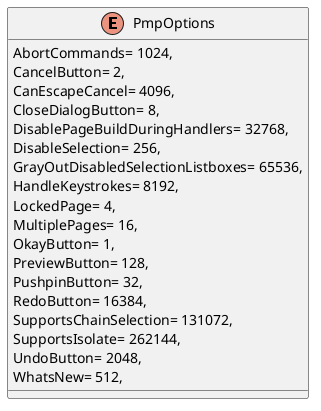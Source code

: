 @startuml
enum PmpOptions {
    AbortCommands= 1024,
    CancelButton= 2,
    CanEscapeCancel= 4096,
    CloseDialogButton= 8,
    DisablePageBuildDuringHandlers= 32768,
    DisableSelection= 256,
    GrayOutDisabledSelectionListboxes= 65536,
    HandleKeystrokes= 8192,
    LockedPage= 4,
    MultiplePages= 16,
    OkayButton= 1,
    PreviewButton= 128,
    PushpinButton= 32,
    RedoButton= 16384,
    SupportsChainSelection= 131072,
    SupportsIsolate= 262144,
    UndoButton= 2048,
    WhatsNew= 512,
}
@enduml
